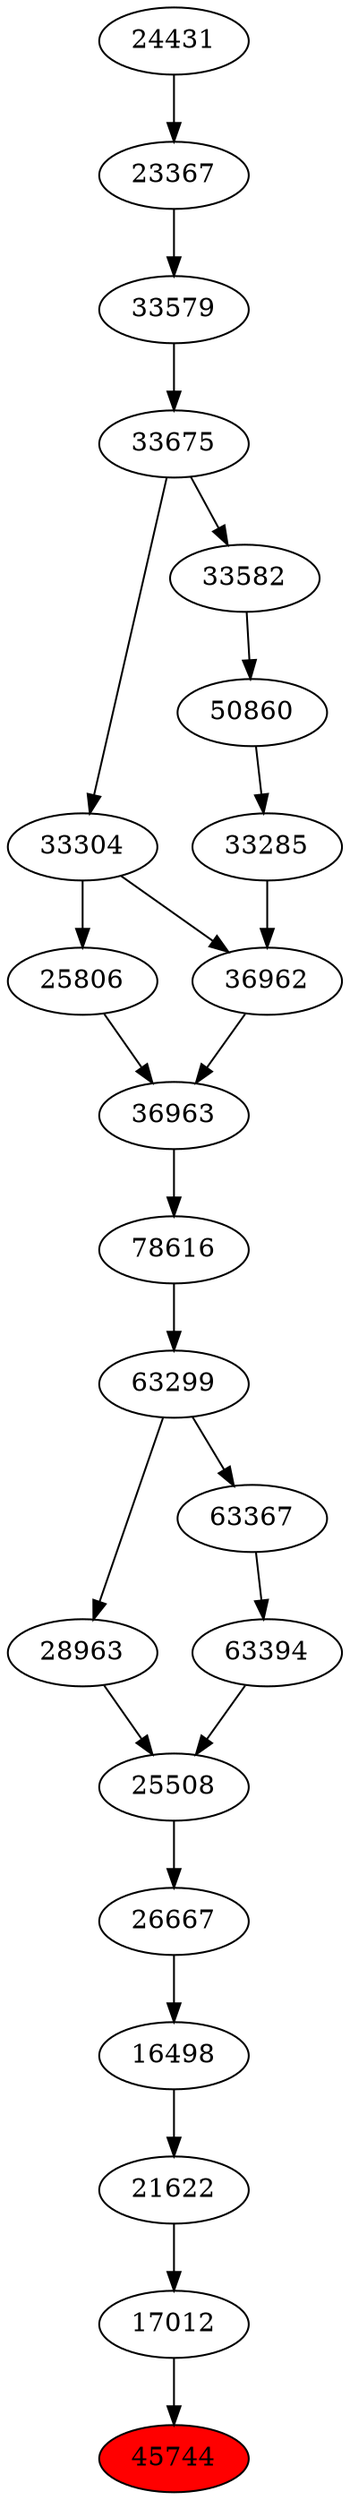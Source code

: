 strict digraph{ 
45744 [label="45744" fillcolor=red style=filled]
17012 -> 45744
17012 [label="17012"]
21622 -> 17012
21622 [label="21622"]
16498 -> 21622
16498 [label="16498"]
26667 -> 16498
26667 [label="26667"]
25508 -> 26667
25508 [label="25508"]
28963 -> 25508
63394 -> 25508
28963 [label="28963"]
63299 -> 28963
63394 [label="63394"]
63367 -> 63394
63299 [label="63299"]
78616 -> 63299
63367 [label="63367"]
63299 -> 63367
78616 [label="78616"]
36963 -> 78616
36963 [label="36963"]
36962 -> 36963
25806 -> 36963
36962 [label="36962"]
33285 -> 36962
33304 -> 36962
25806 [label="25806"]
33304 -> 25806
33285 [label="33285"]
50860 -> 33285
33304 [label="33304"]
33675 -> 33304
50860 [label="50860"]
33582 -> 50860
33675 [label="33675"]
33579 -> 33675
33582 [label="33582"]
33675 -> 33582
33579 [label="33579"]
23367 -> 33579
23367 [label="23367"]
24431 -> 23367
24431 [label="24431"]
}